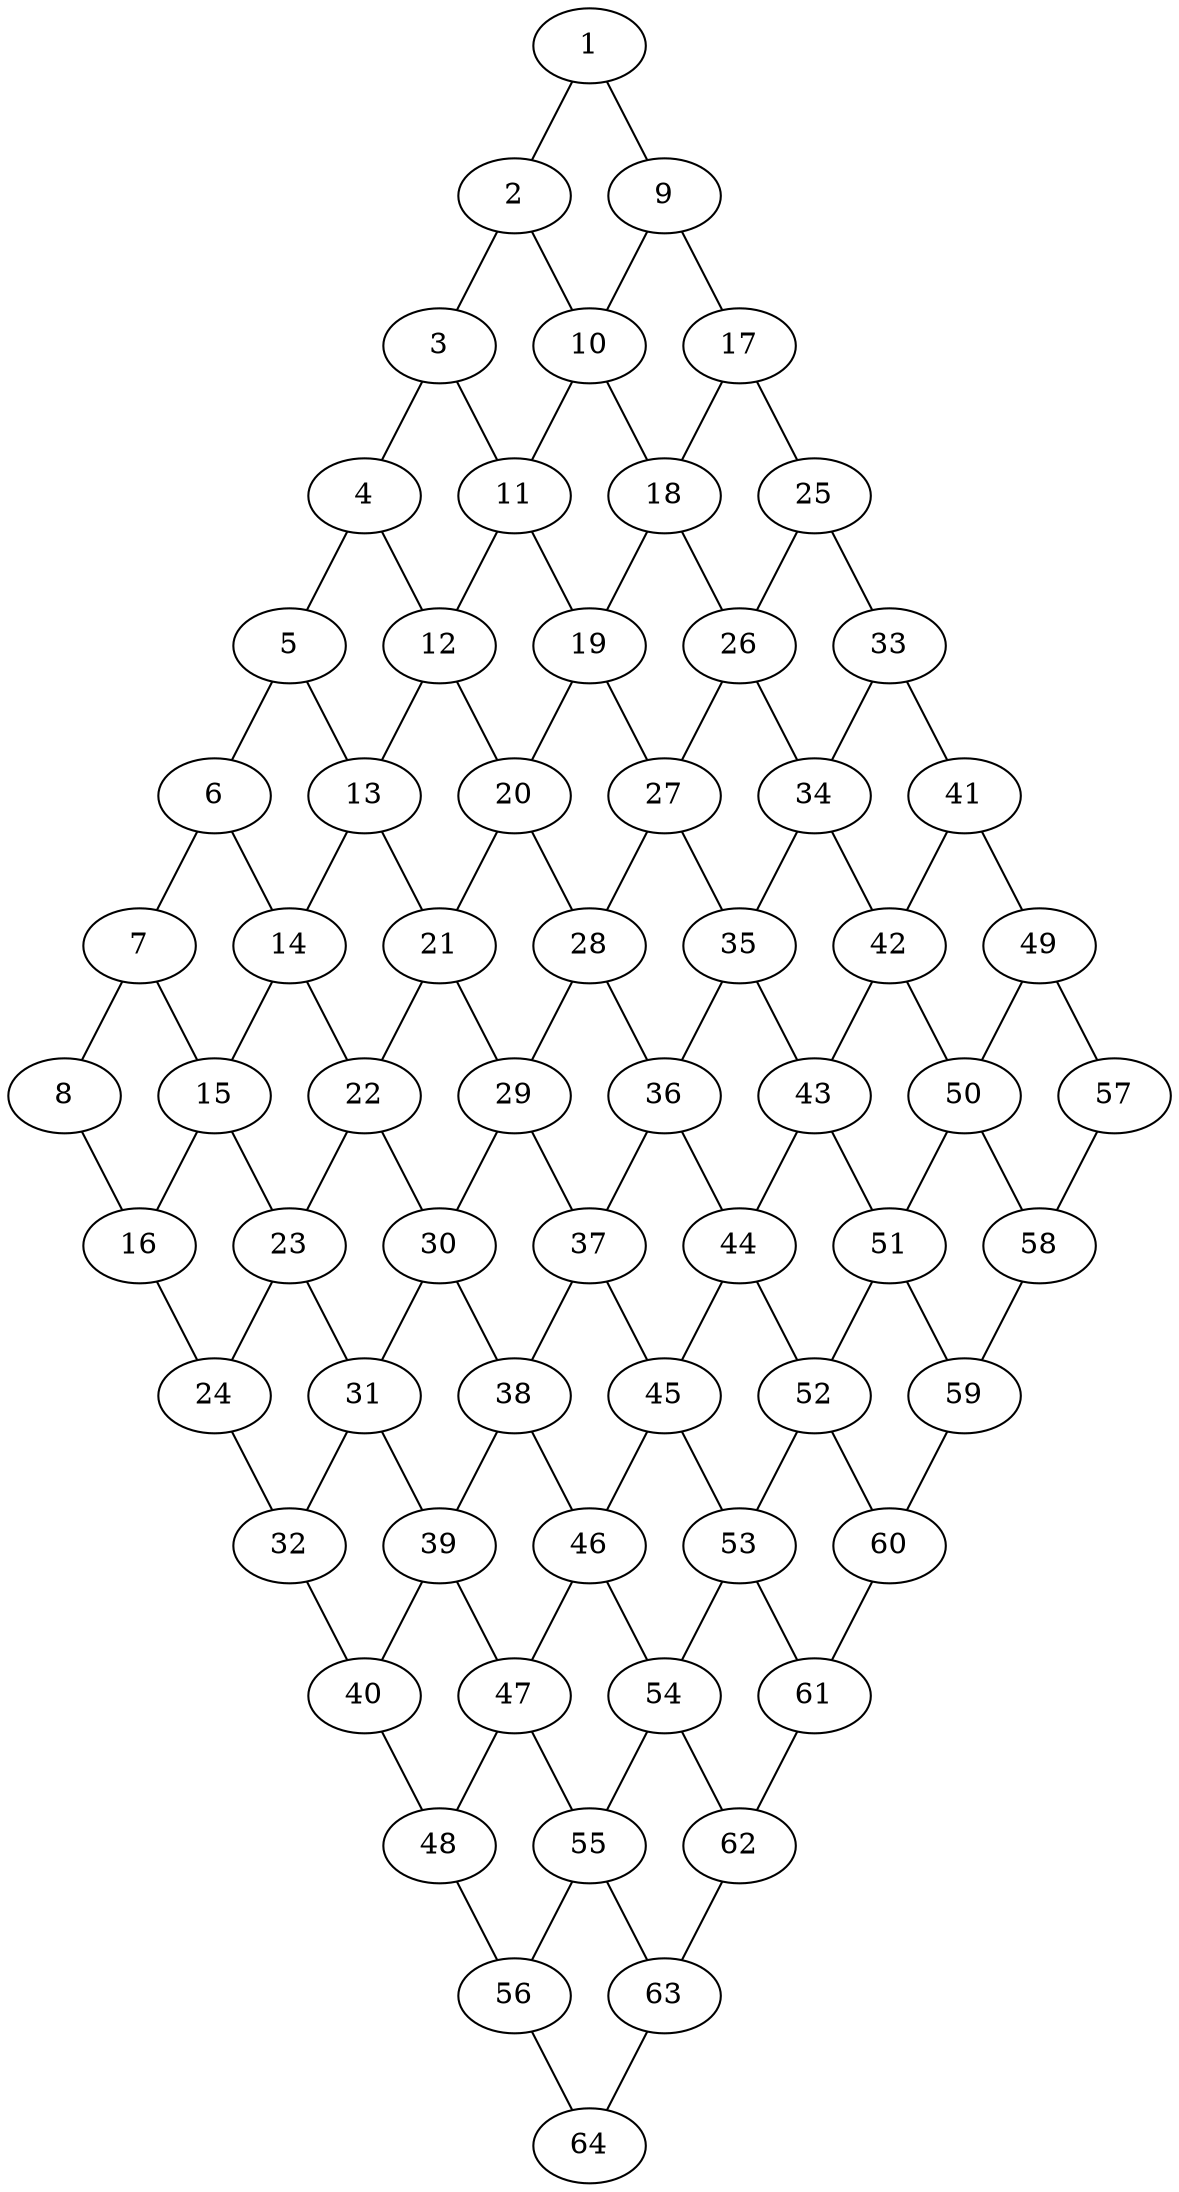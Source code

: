 graph G_1 {
    1;
    2;
    3;
    4;
    5;
    6;
    7;
    8;
    9;
    10;
    11;
    12;
    13;
    14;
    15;
    16;
    17;
    18;
    19;
    20;
    21;
    22;
    23;
    24;
    25;
    26;
    27;
    28;
    29;
    30;
    31;
    32;
    33;
    34;
    35;
    36;
    37;
    38;
    39;
    40;
    41;
    42;
    43;
    44;
    45;
    46;
    47;
    48;
    49;
    50;
    51;
    52;
    53;
    54;
    55;
    56;
    57;
    58;
    59;
    60;
    61;
    62;
    63;
    64;
    1 -- 2;
    1 -- 9;
    2 -- 3;
    2 -- 10;
    3 -- 4;
    3 -- 11;
    4 -- 5;
    4 -- 12;
    5 -- 6;
    5 -- 13;
    6 -- 7;
    6 -- 14;
    7 -- 8;
    7 -- 15;
    8 -- 16;
    9 -- 10;
    9 -- 17;
    10 -- 11;
    10 -- 18;
    11 -- 12;
    11 -- 19;
    12 -- 13;
    12 -- 20;
    13 -- 14;
    13 -- 21;
    14 -- 15;
    14 -- 22;
    15 -- 16;
    15 -- 23;
    16 -- 24;
    17 -- 18;
    17 -- 25;
    18 -- 19;
    18 -- 26;
    19 -- 20;
    19 -- 27;
    20 -- 21;
    20 -- 28;
    21 -- 22;
    21 -- 29;
    22 -- 23;
    22 -- 30;
    23 -- 24;
    23 -- 31;
    24 -- 32;
    25 -- 26;
    25 -- 33;
    26 -- 27;
    26 -- 34;
    27 -- 28;
    27 -- 35;
    28 -- 29;
    28 -- 36;
    29 -- 30;
    29 -- 37;
    30 -- 31;
    30 -- 38;
    31 -- 32;
    31 -- 39;
    32 -- 40;
    33 -- 34;
    33 -- 41;
    34 -- 35;
    34 -- 42;
    35 -- 36;
    35 -- 43;
    36 -- 37;
    36 -- 44;
    37 -- 38;
    37 -- 45;
    38 -- 39;
    38 -- 46;
    39 -- 40;
    39 -- 47;
    40 -- 48;
    41 -- 42;
    41 -- 49;
    42 -- 43;
    42 -- 50;
    43 -- 44;
    43 -- 51;
    44 -- 45;
    44 -- 52;
    45 -- 46;
    45 -- 53;
    46 -- 47;
    46 -- 54;
    47 -- 48;
    47 -- 55;
    48 -- 56;
    49 -- 50;
    49 -- 57;
    50 -- 51;
    50 -- 58;
    51 -- 52;
    51 -- 59;
    52 -- 53;
    52 -- 60;
    53 -- 54;
    53 -- 61;
    54 -- 55;
    54 -- 62;
    55 -- 56;
    55 -- 63;
    56 -- 64;
    57 -- 58;
    58 -- 59;
    59 -- 60;
    60 -- 61;
    61 -- 62;
    62 -- 63;
    63 -- 64;
}